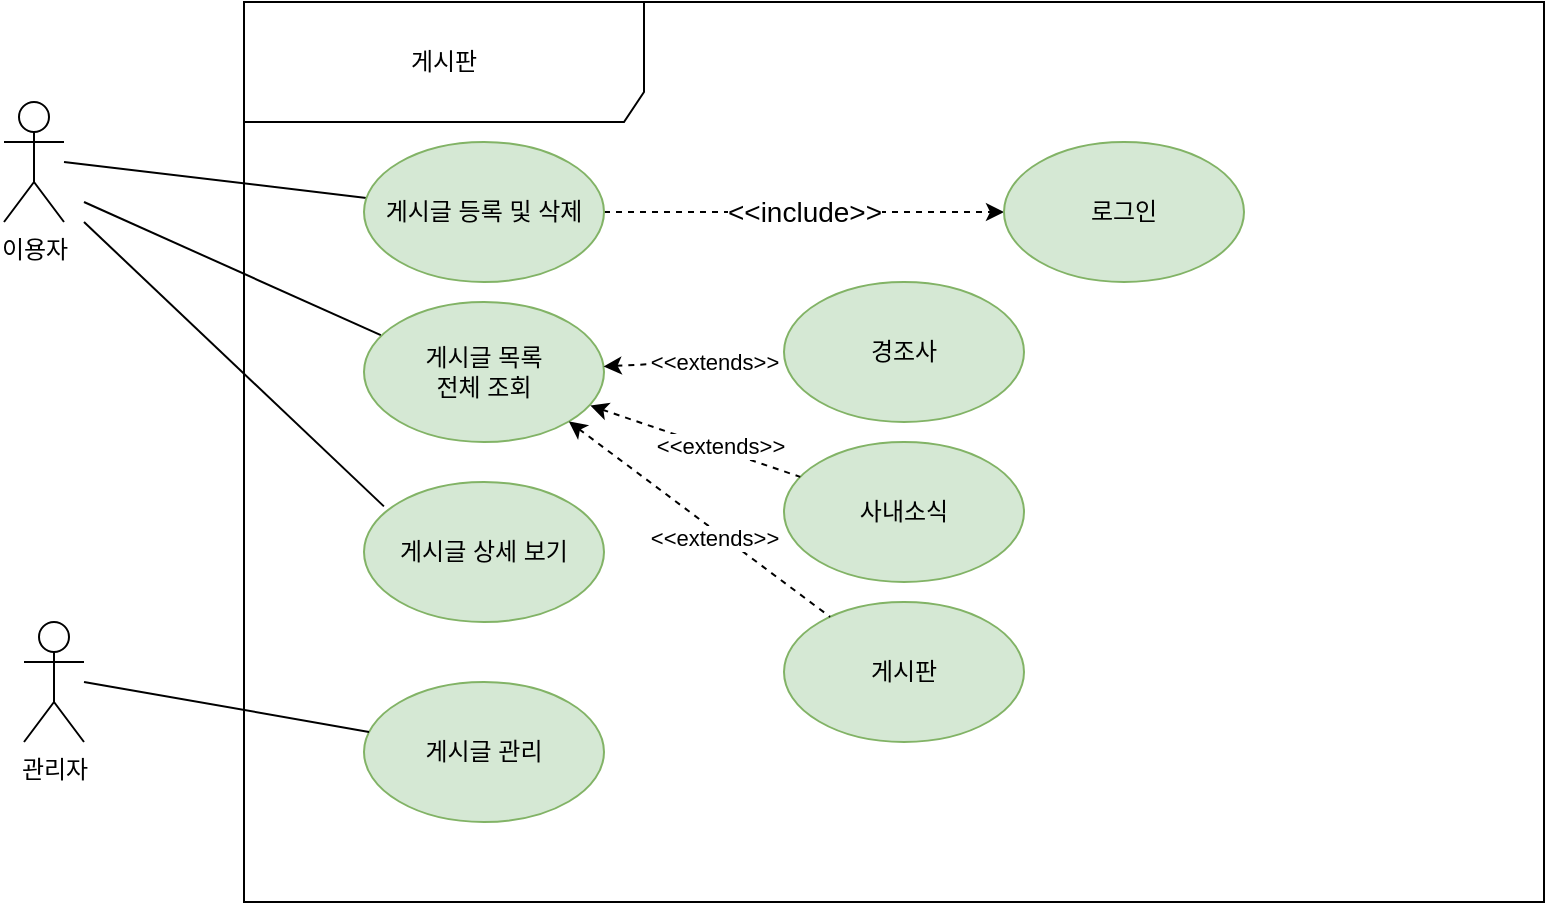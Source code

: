 <mxfile version="21.3.4" type="github">
  <diagram name="페이지-1" id="XHTxTU6AyN-WqDAUsRIG">
    <mxGraphModel dx="1050" dy="541" grid="1" gridSize="10" guides="0" tooltips="1" connect="1" arrows="1" fold="1" page="1" pageScale="1" pageWidth="827" pageHeight="1169" math="0" shadow="0">
      <root>
        <mxCell id="0" />
        <mxCell id="1" parent="0" />
        <mxCell id="d8pacKP1Kkf10duz5ODe-1" value="게시판" style="shape=umlFrame;whiteSpace=wrap;html=1;pointerEvents=0;width=200;height=60;" vertex="1" parent="1">
          <mxGeometry x="220" y="60" width="650" height="450" as="geometry" />
        </mxCell>
        <mxCell id="d8pacKP1Kkf10duz5ODe-10" style="rounded=0;orthogonalLoop=1;jettySize=auto;html=1;endArrow=none;endFill=0;" edge="1" parent="1" target="d8pacKP1Kkf10duz5ODe-6">
          <mxGeometry relative="1" as="geometry">
            <mxPoint x="130" y="140" as="sourcePoint" />
          </mxGeometry>
        </mxCell>
        <mxCell id="d8pacKP1Kkf10duz5ODe-2" value="이용자" style="shape=umlActor;verticalLabelPosition=bottom;verticalAlign=top;html=1;outlineConnect=0;" vertex="1" parent="1">
          <mxGeometry x="100" y="110" width="30" height="60" as="geometry" />
        </mxCell>
        <mxCell id="d8pacKP1Kkf10duz5ODe-3" value="관리자" style="shape=umlActor;verticalLabelPosition=bottom;verticalAlign=top;html=1;outlineConnect=0;" vertex="1" parent="1">
          <mxGeometry x="110" y="370" width="30" height="60" as="geometry" />
        </mxCell>
        <mxCell id="d8pacKP1Kkf10duz5ODe-15" style="edgeStyle=orthogonalEdgeStyle;rounded=0;orthogonalLoop=1;jettySize=auto;html=1;dashed=1;" edge="1" parent="1" source="d8pacKP1Kkf10duz5ODe-6" target="d8pacKP1Kkf10duz5ODe-14">
          <mxGeometry relative="1" as="geometry" />
        </mxCell>
        <mxCell id="d8pacKP1Kkf10duz5ODe-16" value="&lt;font style=&quot;font-size: 14px;&quot;&gt;&amp;lt;&amp;lt;include&amp;gt;&amp;gt;&lt;/font&gt;" style="edgeLabel;html=1;align=center;verticalAlign=middle;resizable=0;points=[];" vertex="1" connectable="0" parent="d8pacKP1Kkf10duz5ODe-15">
          <mxGeometry x="0.198" y="-1" relative="1" as="geometry">
            <mxPoint x="-20" y="-1" as="offset" />
          </mxGeometry>
        </mxCell>
        <mxCell id="d8pacKP1Kkf10duz5ODe-6" value="게시글 등록 및 삭제" style="ellipse;whiteSpace=wrap;html=1;fillColor=#d5e8d4;strokeColor=#82b366;" vertex="1" parent="1">
          <mxGeometry x="280" y="130" width="120" height="70" as="geometry" />
        </mxCell>
        <mxCell id="d8pacKP1Kkf10duz5ODe-7" value="게시글 목록 &lt;br&gt;전체 조회" style="ellipse;whiteSpace=wrap;html=1;fillColor=#d5e8d4;strokeColor=#82b366;" vertex="1" parent="1">
          <mxGeometry x="280" y="210" width="120" height="70" as="geometry" />
        </mxCell>
        <mxCell id="d8pacKP1Kkf10duz5ODe-8" value="게시글 관리" style="ellipse;whiteSpace=wrap;html=1;fillColor=#d5e8d4;strokeColor=#82b366;" vertex="1" parent="1">
          <mxGeometry x="280" y="400" width="120" height="70" as="geometry" />
        </mxCell>
        <mxCell id="d8pacKP1Kkf10duz5ODe-21" style="rounded=0;orthogonalLoop=1;jettySize=auto;html=1;dashed=1;endArrow=none;endFill=0;startArrow=classic;startFill=1;" edge="1" parent="1" source="d8pacKP1Kkf10duz5ODe-7" target="d8pacKP1Kkf10duz5ODe-17">
          <mxGeometry relative="1" as="geometry" />
        </mxCell>
        <mxCell id="d8pacKP1Kkf10duz5ODe-24" value="&amp;lt;&amp;lt;extends&amp;gt;&amp;gt;" style="edgeLabel;html=1;align=center;verticalAlign=middle;resizable=0;points=[];" vertex="1" connectable="0" parent="d8pacKP1Kkf10duz5ODe-21">
          <mxGeometry x="0.217" relative="1" as="geometry">
            <mxPoint as="offset" />
          </mxGeometry>
        </mxCell>
        <mxCell id="d8pacKP1Kkf10duz5ODe-9" value="게시글 상세 보기" style="ellipse;whiteSpace=wrap;html=1;fillColor=#d5e8d4;strokeColor=#82b366;" vertex="1" parent="1">
          <mxGeometry x="280" y="300" width="120" height="70" as="geometry" />
        </mxCell>
        <mxCell id="d8pacKP1Kkf10duz5ODe-11" style="rounded=0;orthogonalLoop=1;jettySize=auto;html=1;endArrow=none;endFill=0;entryX=0.07;entryY=0.237;entryDx=0;entryDy=0;entryPerimeter=0;" edge="1" parent="1" target="d8pacKP1Kkf10duz5ODe-7">
          <mxGeometry relative="1" as="geometry">
            <mxPoint x="140" y="160" as="sourcePoint" />
            <mxPoint x="285" y="183.5" as="targetPoint" />
            <Array as="points" />
          </mxGeometry>
        </mxCell>
        <mxCell id="d8pacKP1Kkf10duz5ODe-12" style="rounded=0;orthogonalLoop=1;jettySize=auto;html=1;endArrow=none;endFill=0;entryX=0.083;entryY=0.174;entryDx=0;entryDy=0;entryPerimeter=0;" edge="1" parent="1" target="d8pacKP1Kkf10duz5ODe-9">
          <mxGeometry relative="1" as="geometry">
            <mxPoint x="140" y="170" as="sourcePoint" />
            <mxPoint x="271" y="170" as="targetPoint" />
          </mxGeometry>
        </mxCell>
        <mxCell id="d8pacKP1Kkf10duz5ODe-13" style="rounded=0;orthogonalLoop=1;jettySize=auto;html=1;endArrow=none;endFill=0;" edge="1" parent="1" target="d8pacKP1Kkf10duz5ODe-8">
          <mxGeometry relative="1" as="geometry">
            <mxPoint x="140" y="400" as="sourcePoint" />
            <mxPoint x="291" y="416" as="targetPoint" />
          </mxGeometry>
        </mxCell>
        <mxCell id="d8pacKP1Kkf10duz5ODe-14" value="로그인" style="ellipse;whiteSpace=wrap;html=1;fillColor=#d5e8d4;strokeColor=#82b366;" vertex="1" parent="1">
          <mxGeometry x="600" y="130" width="120" height="70" as="geometry" />
        </mxCell>
        <mxCell id="d8pacKP1Kkf10duz5ODe-17" value="경조사" style="ellipse;whiteSpace=wrap;html=1;fillColor=#d5e8d4;strokeColor=#82b366;" vertex="1" parent="1">
          <mxGeometry x="490" y="200" width="120" height="70" as="geometry" />
        </mxCell>
        <mxCell id="d8pacKP1Kkf10duz5ODe-19" value="사내소식" style="ellipse;whiteSpace=wrap;html=1;fillColor=#d5e8d4;strokeColor=#82b366;" vertex="1" parent="1">
          <mxGeometry x="490" y="280" width="120" height="70" as="geometry" />
        </mxCell>
        <mxCell id="d8pacKP1Kkf10duz5ODe-20" value="게시판" style="ellipse;whiteSpace=wrap;html=1;fillColor=#d5e8d4;strokeColor=#82b366;" vertex="1" parent="1">
          <mxGeometry x="490" y="360" width="120" height="70" as="geometry" />
        </mxCell>
        <mxCell id="d8pacKP1Kkf10duz5ODe-22" style="rounded=0;orthogonalLoop=1;jettySize=auto;html=1;dashed=1;endArrow=none;endFill=0;startArrow=classic;startFill=1;exitX=0.943;exitY=0.74;exitDx=0;exitDy=0;exitPerimeter=0;" edge="1" parent="1" source="d8pacKP1Kkf10duz5ODe-7" target="d8pacKP1Kkf10duz5ODe-19">
          <mxGeometry relative="1" as="geometry">
            <mxPoint x="397" y="323" as="sourcePoint" />
            <mxPoint x="514" y="267" as="targetPoint" />
          </mxGeometry>
        </mxCell>
        <mxCell id="d8pacKP1Kkf10duz5ODe-25" value="&amp;lt;&amp;lt;extends&amp;gt;&amp;gt;" style="edgeLabel;html=1;align=center;verticalAlign=middle;resizable=0;points=[];" vertex="1" connectable="0" parent="d8pacKP1Kkf10duz5ODe-22">
          <mxGeometry x="0.218" y="2" relative="1" as="geometry">
            <mxPoint as="offset" />
          </mxGeometry>
        </mxCell>
        <mxCell id="d8pacKP1Kkf10duz5ODe-23" style="rounded=0;orthogonalLoop=1;jettySize=auto;html=1;dashed=1;endArrow=none;endFill=0;startArrow=classic;startFill=1;exitX=1;exitY=1;exitDx=0;exitDy=0;" edge="1" parent="1" source="d8pacKP1Kkf10duz5ODe-7" target="d8pacKP1Kkf10duz5ODe-20">
          <mxGeometry relative="1" as="geometry">
            <mxPoint x="407" y="333" as="sourcePoint" />
            <mxPoint x="524" y="277" as="targetPoint" />
          </mxGeometry>
        </mxCell>
        <mxCell id="d8pacKP1Kkf10duz5ODe-26" value="&amp;lt;&amp;lt;extends&amp;gt;&amp;gt;" style="edgeLabel;html=1;align=center;verticalAlign=middle;resizable=0;points=[];" vertex="1" connectable="0" parent="d8pacKP1Kkf10duz5ODe-23">
          <mxGeometry x="0.134" y="-3" relative="1" as="geometry">
            <mxPoint as="offset" />
          </mxGeometry>
        </mxCell>
      </root>
    </mxGraphModel>
  </diagram>
</mxfile>

